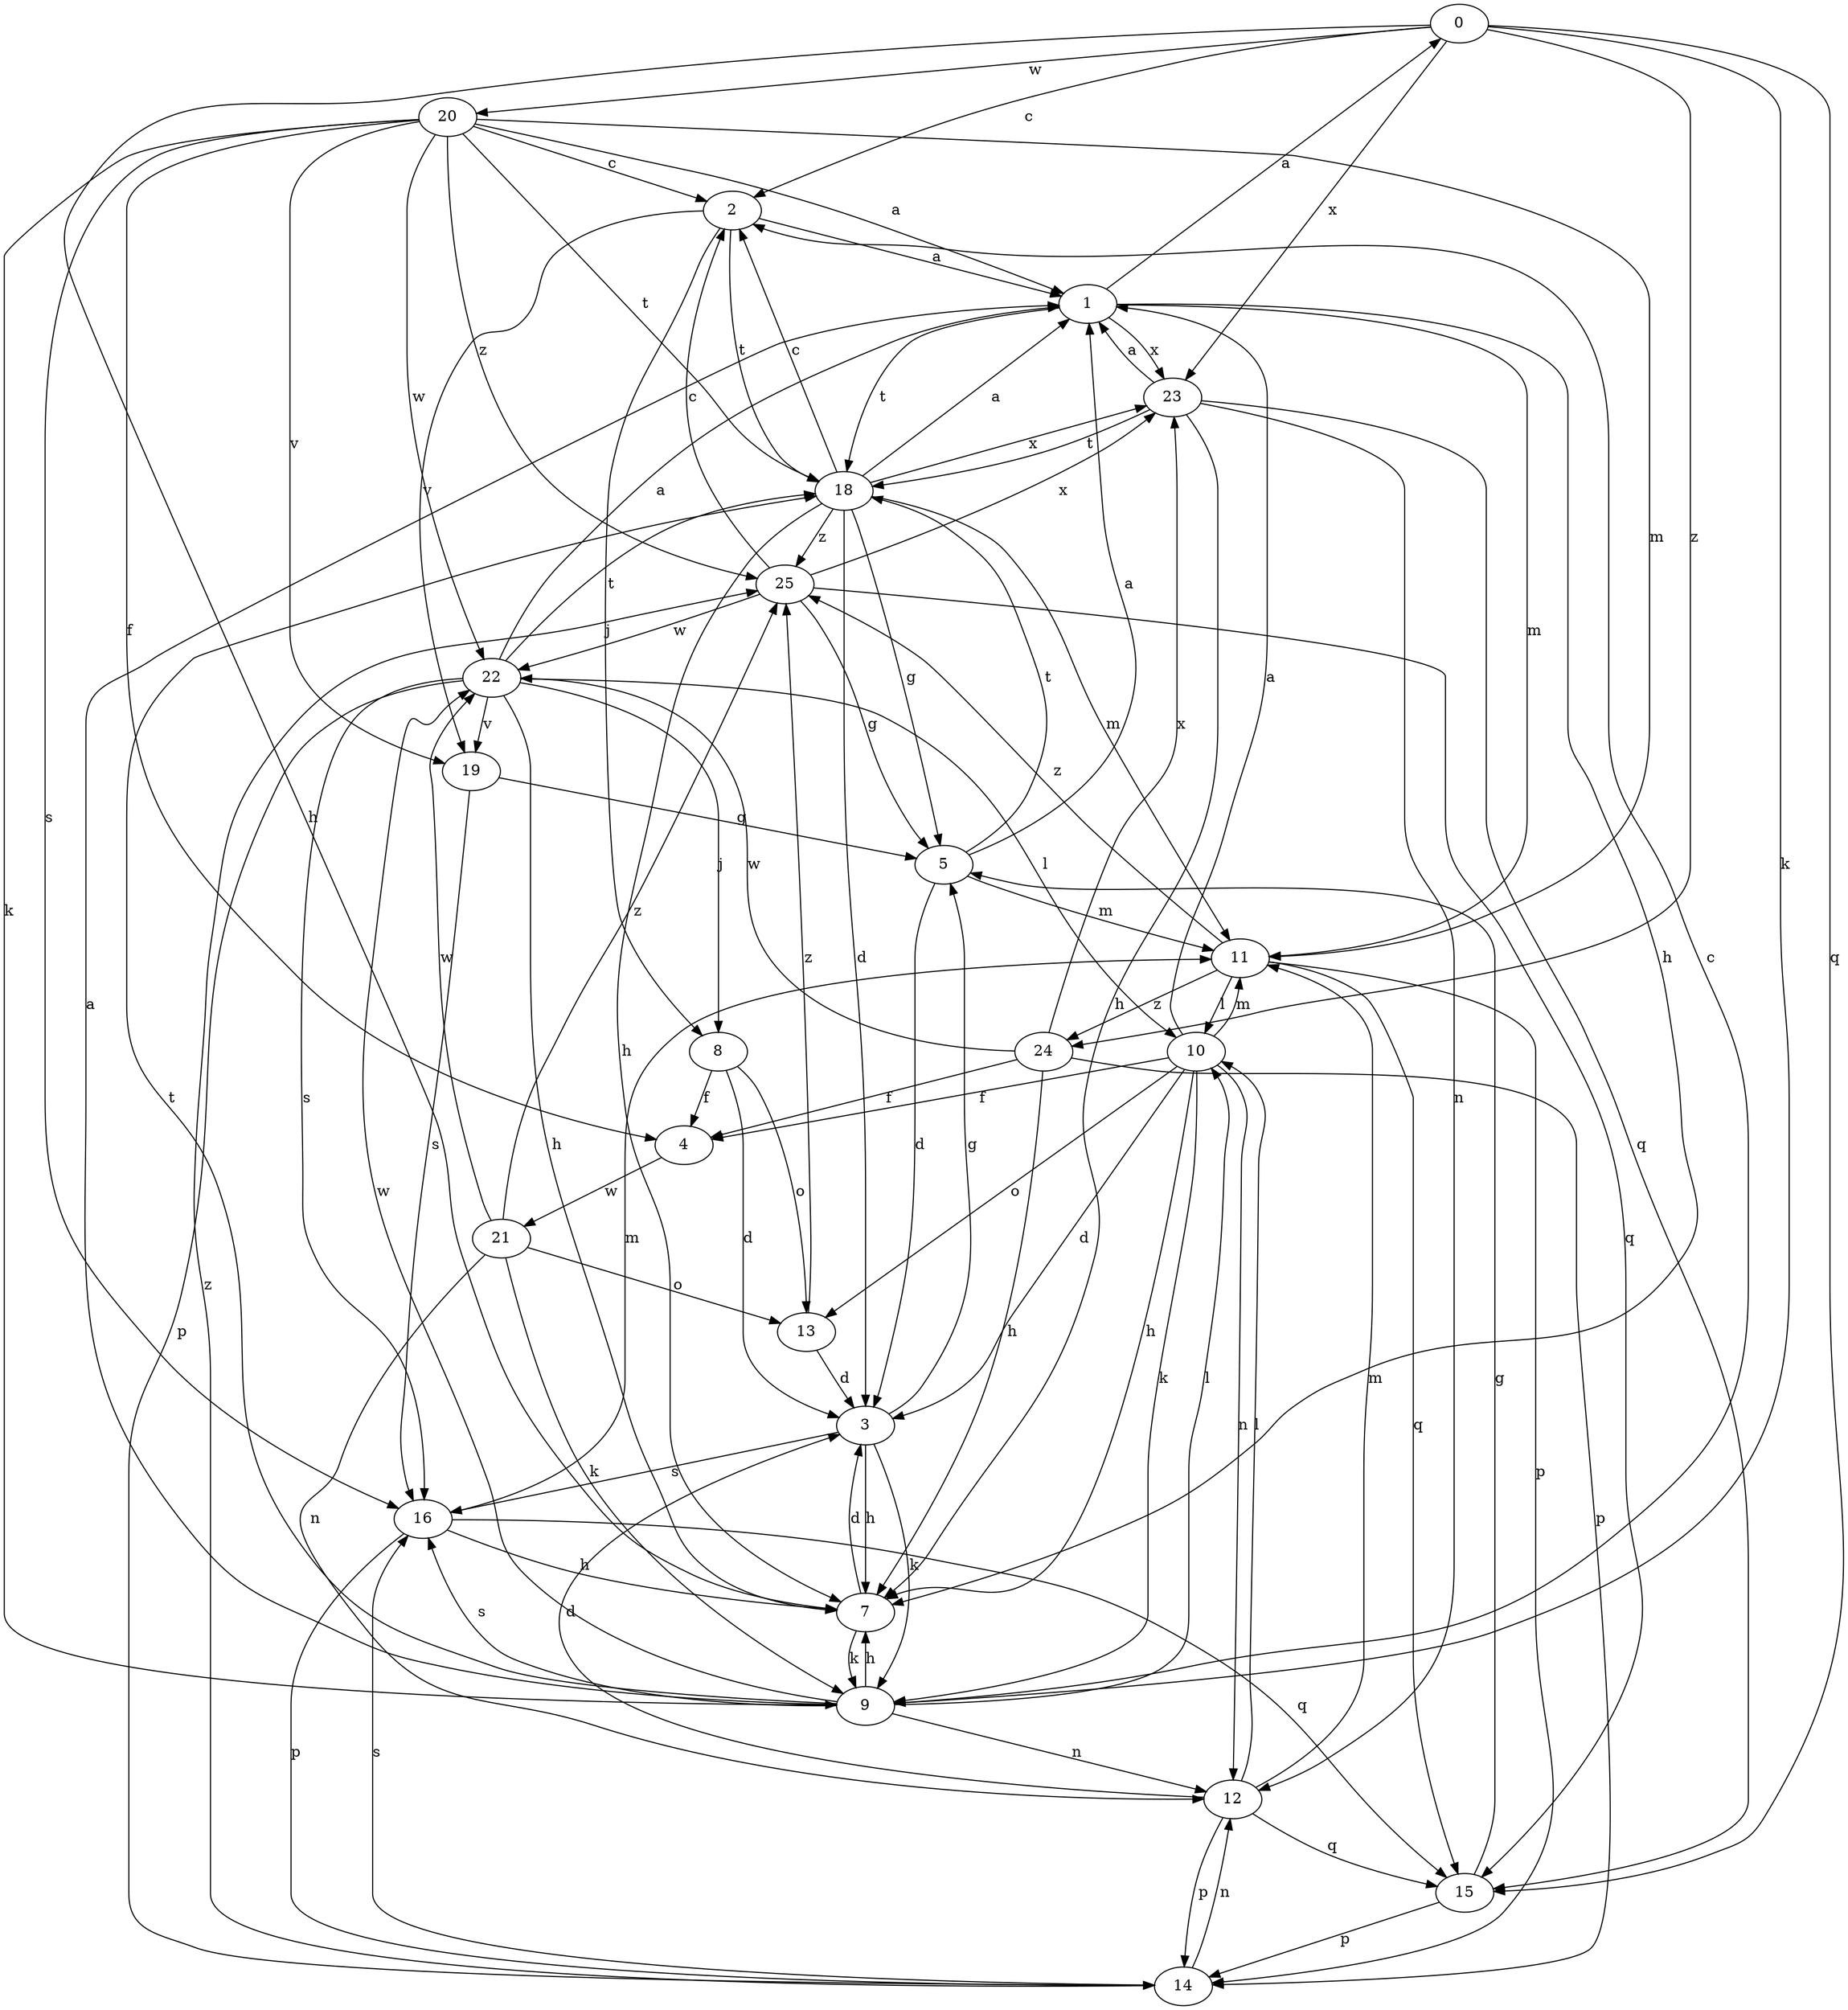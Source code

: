 strict digraph  {
0;
1;
2;
3;
4;
5;
7;
8;
9;
10;
11;
12;
13;
14;
15;
16;
18;
19;
20;
21;
22;
23;
24;
25;
0 -> 2  [label=c];
0 -> 7  [label=h];
0 -> 9  [label=k];
0 -> 15  [label=q];
0 -> 20  [label=w];
0 -> 23  [label=x];
0 -> 24  [label=z];
1 -> 0  [label=a];
1 -> 7  [label=h];
1 -> 11  [label=m];
1 -> 18  [label=t];
1 -> 23  [label=x];
2 -> 1  [label=a];
2 -> 8  [label=j];
2 -> 18  [label=t];
2 -> 19  [label=v];
3 -> 5  [label=g];
3 -> 7  [label=h];
3 -> 9  [label=k];
3 -> 16  [label=s];
4 -> 21  [label=w];
5 -> 1  [label=a];
5 -> 3  [label=d];
5 -> 11  [label=m];
5 -> 18  [label=t];
7 -> 3  [label=d];
7 -> 9  [label=k];
8 -> 3  [label=d];
8 -> 4  [label=f];
8 -> 13  [label=o];
9 -> 1  [label=a];
9 -> 2  [label=c];
9 -> 7  [label=h];
9 -> 10  [label=l];
9 -> 12  [label=n];
9 -> 16  [label=s];
9 -> 18  [label=t];
9 -> 22  [label=w];
10 -> 1  [label=a];
10 -> 3  [label=d];
10 -> 4  [label=f];
10 -> 7  [label=h];
10 -> 9  [label=k];
10 -> 11  [label=m];
10 -> 12  [label=n];
10 -> 13  [label=o];
11 -> 10  [label=l];
11 -> 14  [label=p];
11 -> 15  [label=q];
11 -> 24  [label=z];
11 -> 25  [label=z];
12 -> 3  [label=d];
12 -> 10  [label=l];
12 -> 11  [label=m];
12 -> 14  [label=p];
12 -> 15  [label=q];
13 -> 3  [label=d];
13 -> 25  [label=z];
14 -> 12  [label=n];
14 -> 16  [label=s];
14 -> 25  [label=z];
15 -> 5  [label=g];
15 -> 14  [label=p];
16 -> 7  [label=h];
16 -> 11  [label=m];
16 -> 14  [label=p];
16 -> 15  [label=q];
18 -> 1  [label=a];
18 -> 2  [label=c];
18 -> 3  [label=d];
18 -> 5  [label=g];
18 -> 7  [label=h];
18 -> 11  [label=m];
18 -> 23  [label=x];
18 -> 25  [label=z];
19 -> 5  [label=g];
19 -> 16  [label=s];
20 -> 1  [label=a];
20 -> 2  [label=c];
20 -> 4  [label=f];
20 -> 9  [label=k];
20 -> 11  [label=m];
20 -> 16  [label=s];
20 -> 18  [label=t];
20 -> 19  [label=v];
20 -> 22  [label=w];
20 -> 25  [label=z];
21 -> 9  [label=k];
21 -> 12  [label=n];
21 -> 13  [label=o];
21 -> 22  [label=w];
21 -> 25  [label=z];
22 -> 1  [label=a];
22 -> 7  [label=h];
22 -> 8  [label=j];
22 -> 10  [label=l];
22 -> 14  [label=p];
22 -> 16  [label=s];
22 -> 18  [label=t];
22 -> 19  [label=v];
23 -> 1  [label=a];
23 -> 7  [label=h];
23 -> 12  [label=n];
23 -> 15  [label=q];
23 -> 18  [label=t];
24 -> 4  [label=f];
24 -> 7  [label=h];
24 -> 14  [label=p];
24 -> 22  [label=w];
24 -> 23  [label=x];
25 -> 2  [label=c];
25 -> 5  [label=g];
25 -> 15  [label=q];
25 -> 22  [label=w];
25 -> 23  [label=x];
}
